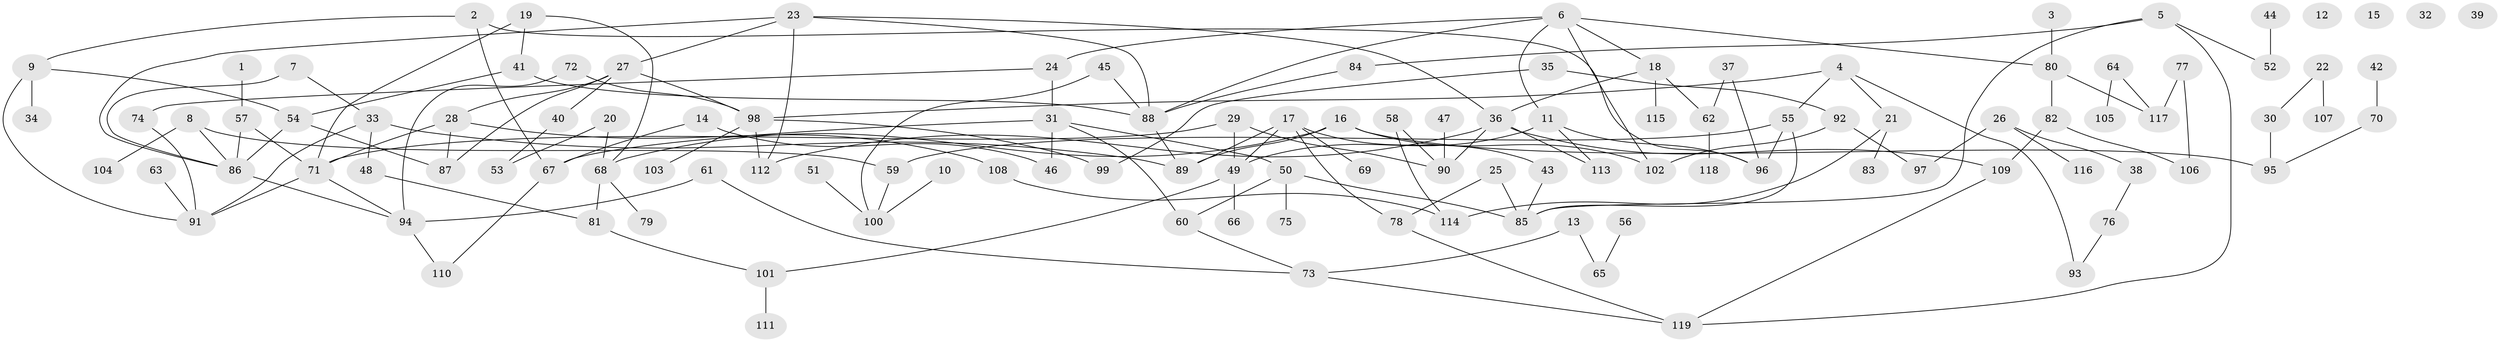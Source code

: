 // coarse degree distribution, {2: 0.23076923076923078, 8: 0.019230769230769232, 4: 0.07692307692307693, 9: 0.038461538461538464, 15: 0.019230769230769232, 5: 0.09615384615384616, 7: 0.038461538461538464, 1: 0.2692307692307692, 0: 0.07692307692307693, 6: 0.038461538461538464, 12: 0.019230769230769232, 3: 0.07692307692307693}
// Generated by graph-tools (version 1.1) at 2025/16/03/04/25 18:16:35]
// undirected, 119 vertices, 160 edges
graph export_dot {
graph [start="1"]
  node [color=gray90,style=filled];
  1;
  2;
  3;
  4;
  5;
  6;
  7;
  8;
  9;
  10;
  11;
  12;
  13;
  14;
  15;
  16;
  17;
  18;
  19;
  20;
  21;
  22;
  23;
  24;
  25;
  26;
  27;
  28;
  29;
  30;
  31;
  32;
  33;
  34;
  35;
  36;
  37;
  38;
  39;
  40;
  41;
  42;
  43;
  44;
  45;
  46;
  47;
  48;
  49;
  50;
  51;
  52;
  53;
  54;
  55;
  56;
  57;
  58;
  59;
  60;
  61;
  62;
  63;
  64;
  65;
  66;
  67;
  68;
  69;
  70;
  71;
  72;
  73;
  74;
  75;
  76;
  77;
  78;
  79;
  80;
  81;
  82;
  83;
  84;
  85;
  86;
  87;
  88;
  89;
  90;
  91;
  92;
  93;
  94;
  95;
  96;
  97;
  98;
  99;
  100;
  101;
  102;
  103;
  104;
  105;
  106;
  107;
  108;
  109;
  110;
  111;
  112;
  113;
  114;
  115;
  116;
  117;
  118;
  119;
  1 -- 57;
  2 -- 9;
  2 -- 67;
  2 -- 96;
  3 -- 80;
  4 -- 21;
  4 -- 55;
  4 -- 93;
  4 -- 98;
  5 -- 52;
  5 -- 84;
  5 -- 85;
  5 -- 119;
  6 -- 11;
  6 -- 18;
  6 -- 24;
  6 -- 80;
  6 -- 88;
  6 -- 102;
  7 -- 33;
  7 -- 86;
  8 -- 59;
  8 -- 86;
  8 -- 104;
  9 -- 34;
  9 -- 54;
  9 -- 91;
  10 -- 100;
  11 -- 49;
  11 -- 96;
  11 -- 113;
  13 -- 65;
  13 -- 73;
  14 -- 46;
  14 -- 67;
  16 -- 68;
  16 -- 89;
  16 -- 95;
  16 -- 102;
  17 -- 43;
  17 -- 49;
  17 -- 69;
  17 -- 78;
  17 -- 89;
  18 -- 36;
  18 -- 62;
  18 -- 115;
  19 -- 41;
  19 -- 68;
  19 -- 71;
  20 -- 53;
  20 -- 68;
  21 -- 83;
  21 -- 114;
  22 -- 30;
  22 -- 107;
  23 -- 27;
  23 -- 36;
  23 -- 86;
  23 -- 88;
  23 -- 112;
  24 -- 31;
  24 -- 74;
  25 -- 78;
  25 -- 85;
  26 -- 38;
  26 -- 97;
  26 -- 116;
  27 -- 28;
  27 -- 40;
  27 -- 87;
  27 -- 98;
  28 -- 71;
  28 -- 87;
  28 -- 108;
  29 -- 49;
  29 -- 71;
  29 -- 90;
  30 -- 95;
  31 -- 46;
  31 -- 50;
  31 -- 60;
  31 -- 67;
  33 -- 48;
  33 -- 89;
  33 -- 91;
  35 -- 92;
  35 -- 99;
  36 -- 90;
  36 -- 109;
  36 -- 112;
  36 -- 113;
  37 -- 62;
  37 -- 96;
  38 -- 76;
  40 -- 53;
  41 -- 54;
  41 -- 88;
  42 -- 70;
  43 -- 85;
  44 -- 52;
  45 -- 88;
  45 -- 100;
  47 -- 90;
  48 -- 81;
  49 -- 66;
  49 -- 101;
  50 -- 60;
  50 -- 75;
  50 -- 85;
  51 -- 100;
  54 -- 86;
  54 -- 87;
  55 -- 59;
  55 -- 85;
  55 -- 96;
  56 -- 65;
  57 -- 71;
  57 -- 86;
  58 -- 90;
  58 -- 114;
  59 -- 100;
  60 -- 73;
  61 -- 73;
  61 -- 94;
  62 -- 118;
  63 -- 91;
  64 -- 105;
  64 -- 117;
  67 -- 110;
  68 -- 79;
  68 -- 81;
  70 -- 95;
  71 -- 91;
  71 -- 94;
  72 -- 94;
  72 -- 98;
  73 -- 119;
  74 -- 91;
  76 -- 93;
  77 -- 106;
  77 -- 117;
  78 -- 119;
  80 -- 82;
  80 -- 117;
  81 -- 101;
  82 -- 106;
  82 -- 109;
  84 -- 88;
  86 -- 94;
  88 -- 89;
  92 -- 97;
  92 -- 102;
  94 -- 110;
  98 -- 99;
  98 -- 103;
  98 -- 112;
  101 -- 111;
  108 -- 114;
  109 -- 119;
}
